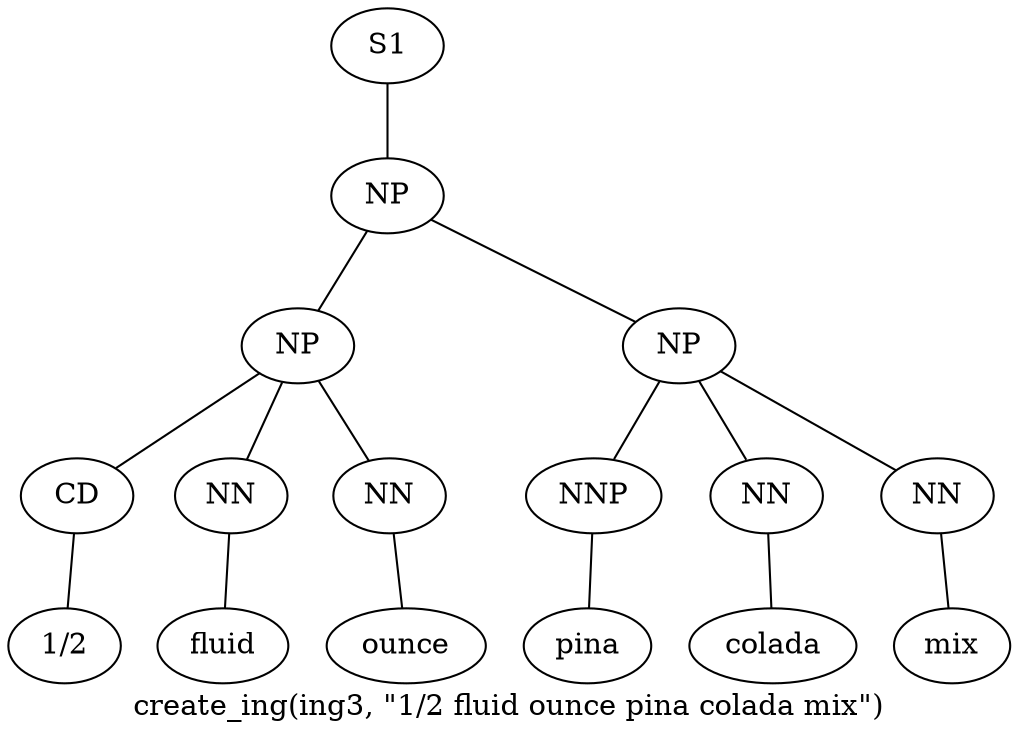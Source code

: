 graph SyntaxGraph {
	label = "create_ing(ing3, \"1/2 fluid ounce pina colada mix\")";
	Node0 [label="S1"];
	Node1 [label="NP"];
	Node2 [label="NP"];
	Node3 [label="CD"];
	Node4 [label="1/2"];
	Node5 [label="NN"];
	Node6 [label="fluid"];
	Node7 [label="NN"];
	Node8 [label="ounce"];
	Node9 [label="NP"];
	Node10 [label="NNP"];
	Node11 [label="pina"];
	Node12 [label="NN"];
	Node13 [label="colada"];
	Node14 [label="NN"];
	Node15 [label="mix"];

	Node0 -- Node1;
	Node1 -- Node2;
	Node1 -- Node9;
	Node2 -- Node3;
	Node2 -- Node5;
	Node2 -- Node7;
	Node3 -- Node4;
	Node5 -- Node6;
	Node7 -- Node8;
	Node9 -- Node10;
	Node9 -- Node12;
	Node9 -- Node14;
	Node10 -- Node11;
	Node12 -- Node13;
	Node14 -- Node15;
}